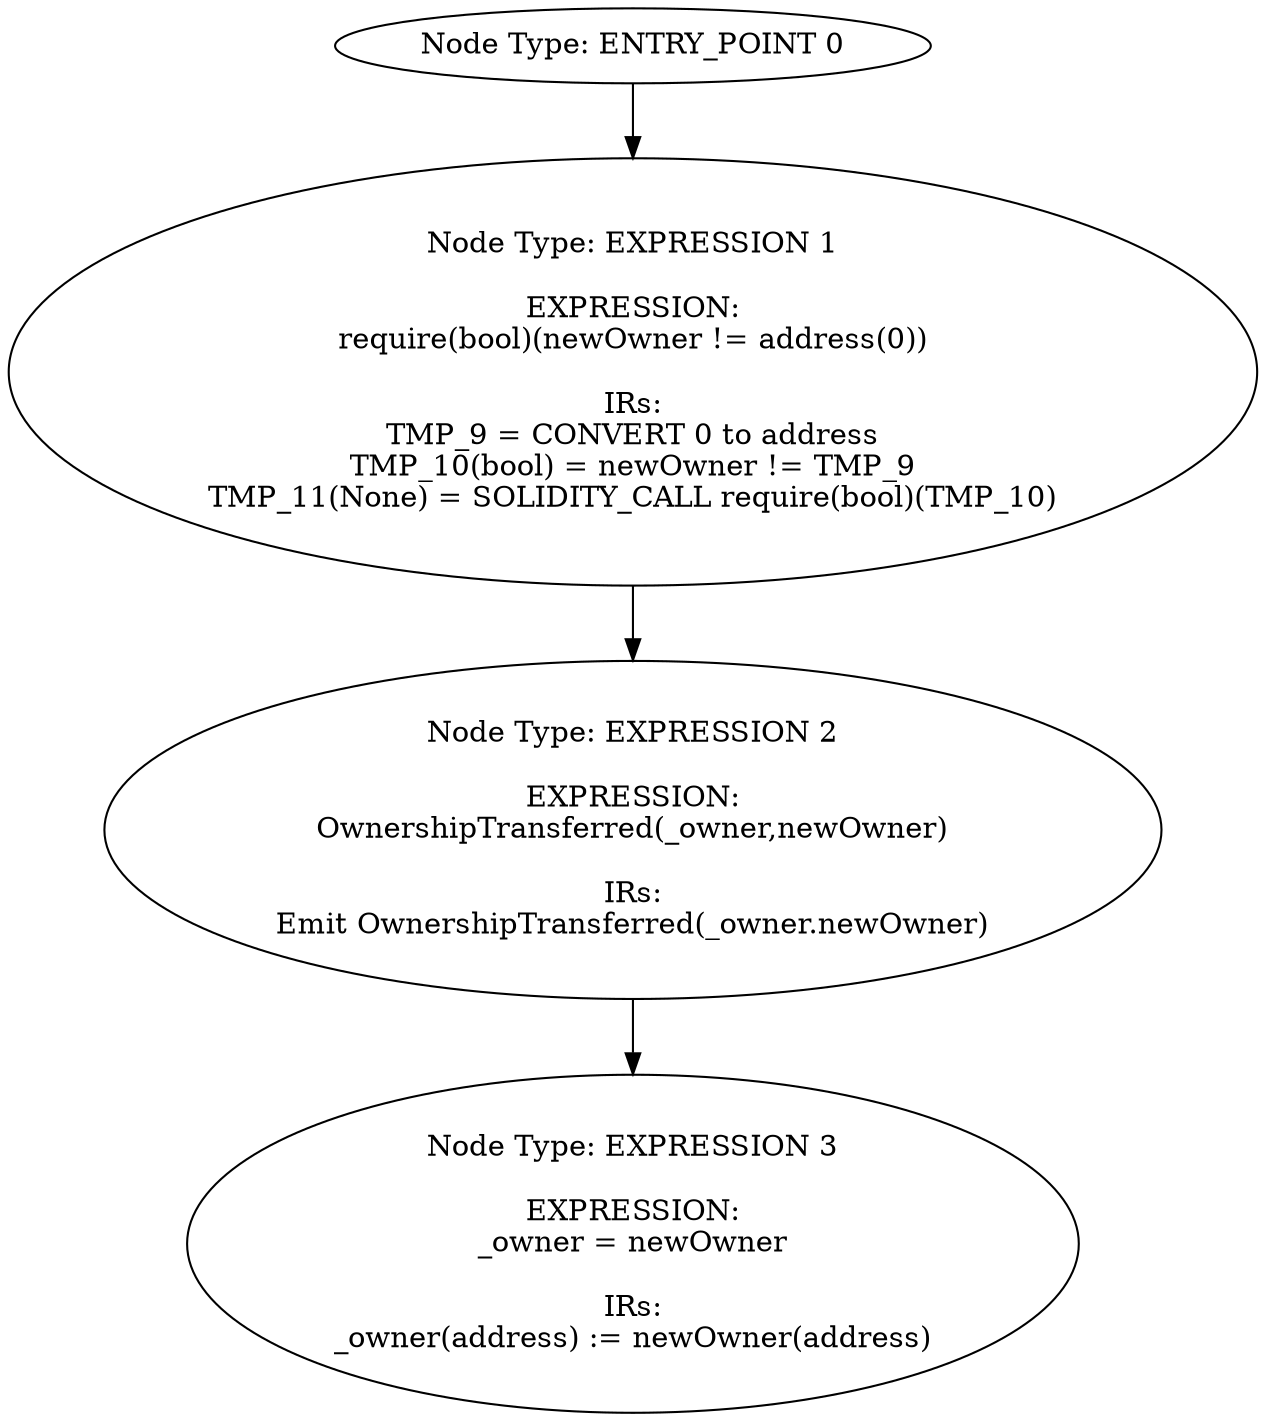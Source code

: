 digraph{
0[label="Node Type: ENTRY_POINT 0
"];
0->1;
1[label="Node Type: EXPRESSION 1

EXPRESSION:
require(bool)(newOwner != address(0))

IRs:
TMP_9 = CONVERT 0 to address
TMP_10(bool) = newOwner != TMP_9
TMP_11(None) = SOLIDITY_CALL require(bool)(TMP_10)"];
1->2;
2[label="Node Type: EXPRESSION 2

EXPRESSION:
OwnershipTransferred(_owner,newOwner)

IRs:
Emit OwnershipTransferred(_owner.newOwner)"];
2->3;
3[label="Node Type: EXPRESSION 3

EXPRESSION:
_owner = newOwner

IRs:
_owner(address) := newOwner(address)"];
}
